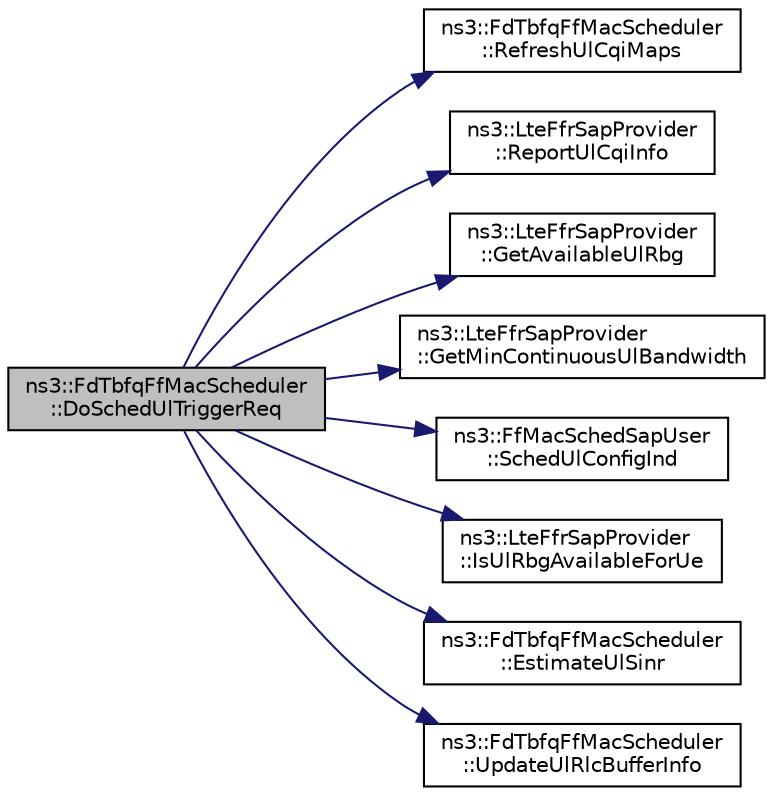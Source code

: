 digraph "ns3::FdTbfqFfMacScheduler::DoSchedUlTriggerReq"
{
  edge [fontname="Helvetica",fontsize="10",labelfontname="Helvetica",labelfontsize="10"];
  node [fontname="Helvetica",fontsize="10",shape=record];
  rankdir="LR";
  Node1 [label="ns3::FdTbfqFfMacScheduler\l::DoSchedUlTriggerReq",height=0.2,width=0.4,color="black", fillcolor="grey75", style="filled", fontcolor="black"];
  Node1 -> Node2 [color="midnightblue",fontsize="10",style="solid"];
  Node2 [label="ns3::FdTbfqFfMacScheduler\l::RefreshUlCqiMaps",height=0.2,width=0.4,color="black", fillcolor="white", style="filled",URL="$d7/db8/classns3_1_1FdTbfqFfMacScheduler.html#ad2dfae20e850223f711180ab3a900cfd"];
  Node1 -> Node3 [color="midnightblue",fontsize="10",style="solid"];
  Node3 [label="ns3::LteFfrSapProvider\l::ReportUlCqiInfo",height=0.2,width=0.4,color="black", fillcolor="white", style="filled",URL="$d7/dab/classns3_1_1LteFfrSapProvider.html#a14e6bcaf7db6afcb42f75122717313b1",tooltip="ReportUlCqiInfo. "];
  Node1 -> Node4 [color="midnightblue",fontsize="10",style="solid"];
  Node4 [label="ns3::LteFfrSapProvider\l::GetAvailableUlRbg",height=0.2,width=0.4,color="black", fillcolor="white", style="filled",URL="$d7/dab/classns3_1_1LteFfrSapProvider.html#aafd23b22a27ec83e03d54795c122d175",tooltip="Get vector of available RB in UL for this Cell. "];
  Node1 -> Node5 [color="midnightblue",fontsize="10",style="solid"];
  Node5 [label="ns3::LteFfrSapProvider\l::GetMinContinuousUlBandwidth",height=0.2,width=0.4,color="black", fillcolor="white", style="filled",URL="$d7/dab/classns3_1_1LteFfrSapProvider.html#a78c8a0c801d8a7d4f2e853f5138fd577",tooltip="GetMinContinuousUlBandwidth. "];
  Node1 -> Node6 [color="midnightblue",fontsize="10",style="solid"];
  Node6 [label="ns3::FfMacSchedSapUser\l::SchedUlConfigInd",height=0.2,width=0.4,color="black", fillcolor="white", style="filled",URL="$df/d68/classns3_1_1FfMacSchedSapUser.html#a1b89636256701a84d990db7db8aea874"];
  Node1 -> Node7 [color="midnightblue",fontsize="10",style="solid"];
  Node7 [label="ns3::LteFfrSapProvider\l::IsUlRbgAvailableForUe",height=0.2,width=0.4,color="black", fillcolor="white", style="filled",URL="$d7/dab/classns3_1_1LteFfrSapProvider.html#a3ef80840549b8ea3d50d2cef8a9866e2",tooltip="Check if UE can be served on i-th RB in UL. "];
  Node1 -> Node8 [color="midnightblue",fontsize="10",style="solid"];
  Node8 [label="ns3::FdTbfqFfMacScheduler\l::EstimateUlSinr",height=0.2,width=0.4,color="black", fillcolor="white", style="filled",URL="$d7/db8/classns3_1_1FdTbfqFfMacScheduler.html#a796f3c39b9129b67c429d9d122525ae0"];
  Node1 -> Node9 [color="midnightblue",fontsize="10",style="solid"];
  Node9 [label="ns3::FdTbfqFfMacScheduler\l::UpdateUlRlcBufferInfo",height=0.2,width=0.4,color="black", fillcolor="white", style="filled",URL="$d7/db8/classns3_1_1FdTbfqFfMacScheduler.html#aecdd6c2d6176edebe823a9cb22dfb317"];
}

